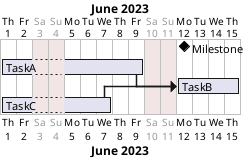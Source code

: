 @startgantt
'https://qiita.com/asobinin_kinsan/items/e8552dcab508b414a19a
project starts 2023/6/1
[Milestone] happens 2023/6/12
'project ends 2023/6/30

saturday are closed
sunday are closed
[TaskA] lasts 7 days
[TaskB] lasts 4 days
[TaskC] lasts 5 days
'ends at [TaskB]'s start
'[TaskB] starts at [TaskC]'s end
[TaskA] -> [TaskB]
[TaskC] -> [TaskB]
@endgantt
